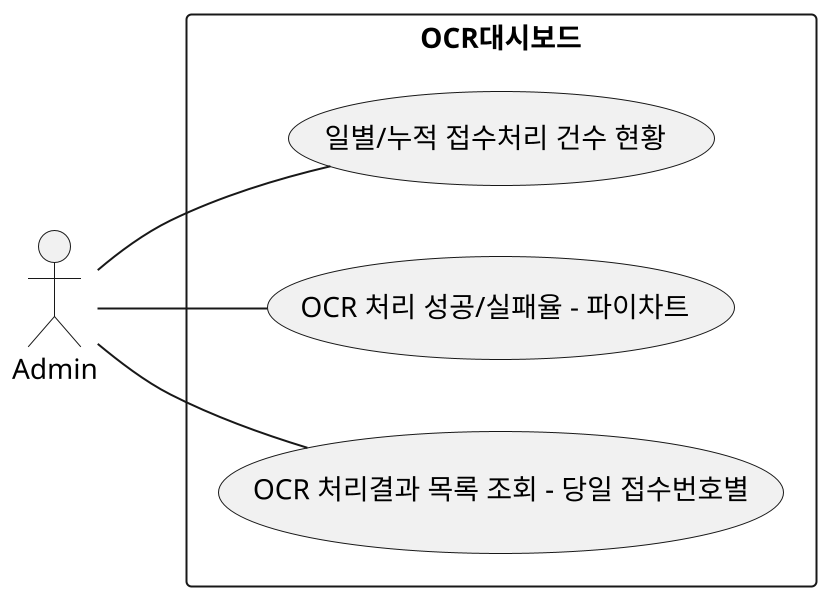 @startuml
scale 2
left to right direction
skinparam packageStyle rect
actor Admin
rectangle OCR대시보드 {

    Admin -- (일별/누적 접수처리 건수 현황)
    Admin -- (OCR 처리 성공/실패율 - 파이차트)
    Admin -- (OCR 처리결과 목록 조회 - 당일 접수번호별)

}


'scale 1.5 | scale 200 width | scale 100 height | scale [max] 200x100
@enduml